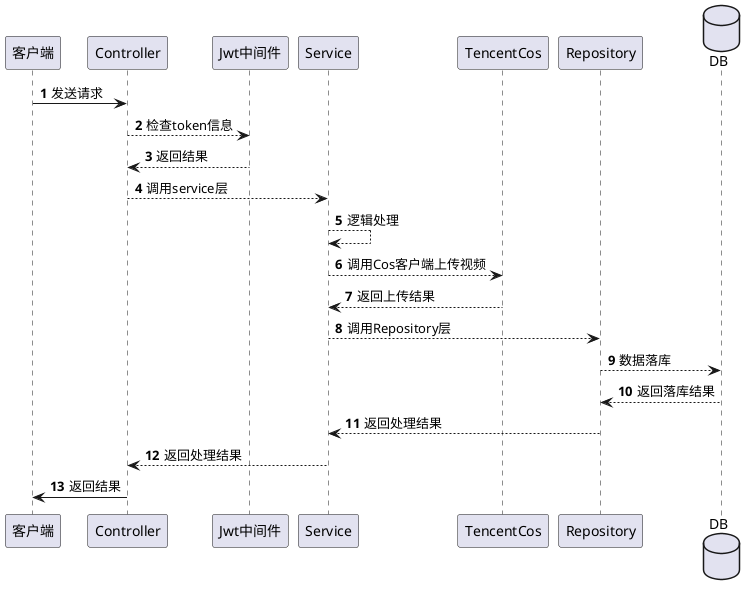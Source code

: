 @startuml
'https://plantuml.com/sequence-diagram

autonumber


客户端 -> Controller: 发送请求
Controller --> Jwt中间件 : 检查token信息
Jwt中间件 -->Controller:返回结果
Controller --> Service:调用service层
Service --> Service:逻辑处理
Service --> TencentCos:调用Cos客户端上传视频
TencentCos --> Service :返回上传结果
Service --> Repository:调用Repository层
database    DB
Repository --> DB: 数据落库
DB --> Repository:返回落库结果
Repository-->Service:返回处理结果
Service -->Controller:返回处理结果
Controller -> 客户端: 返回结果
@enduml